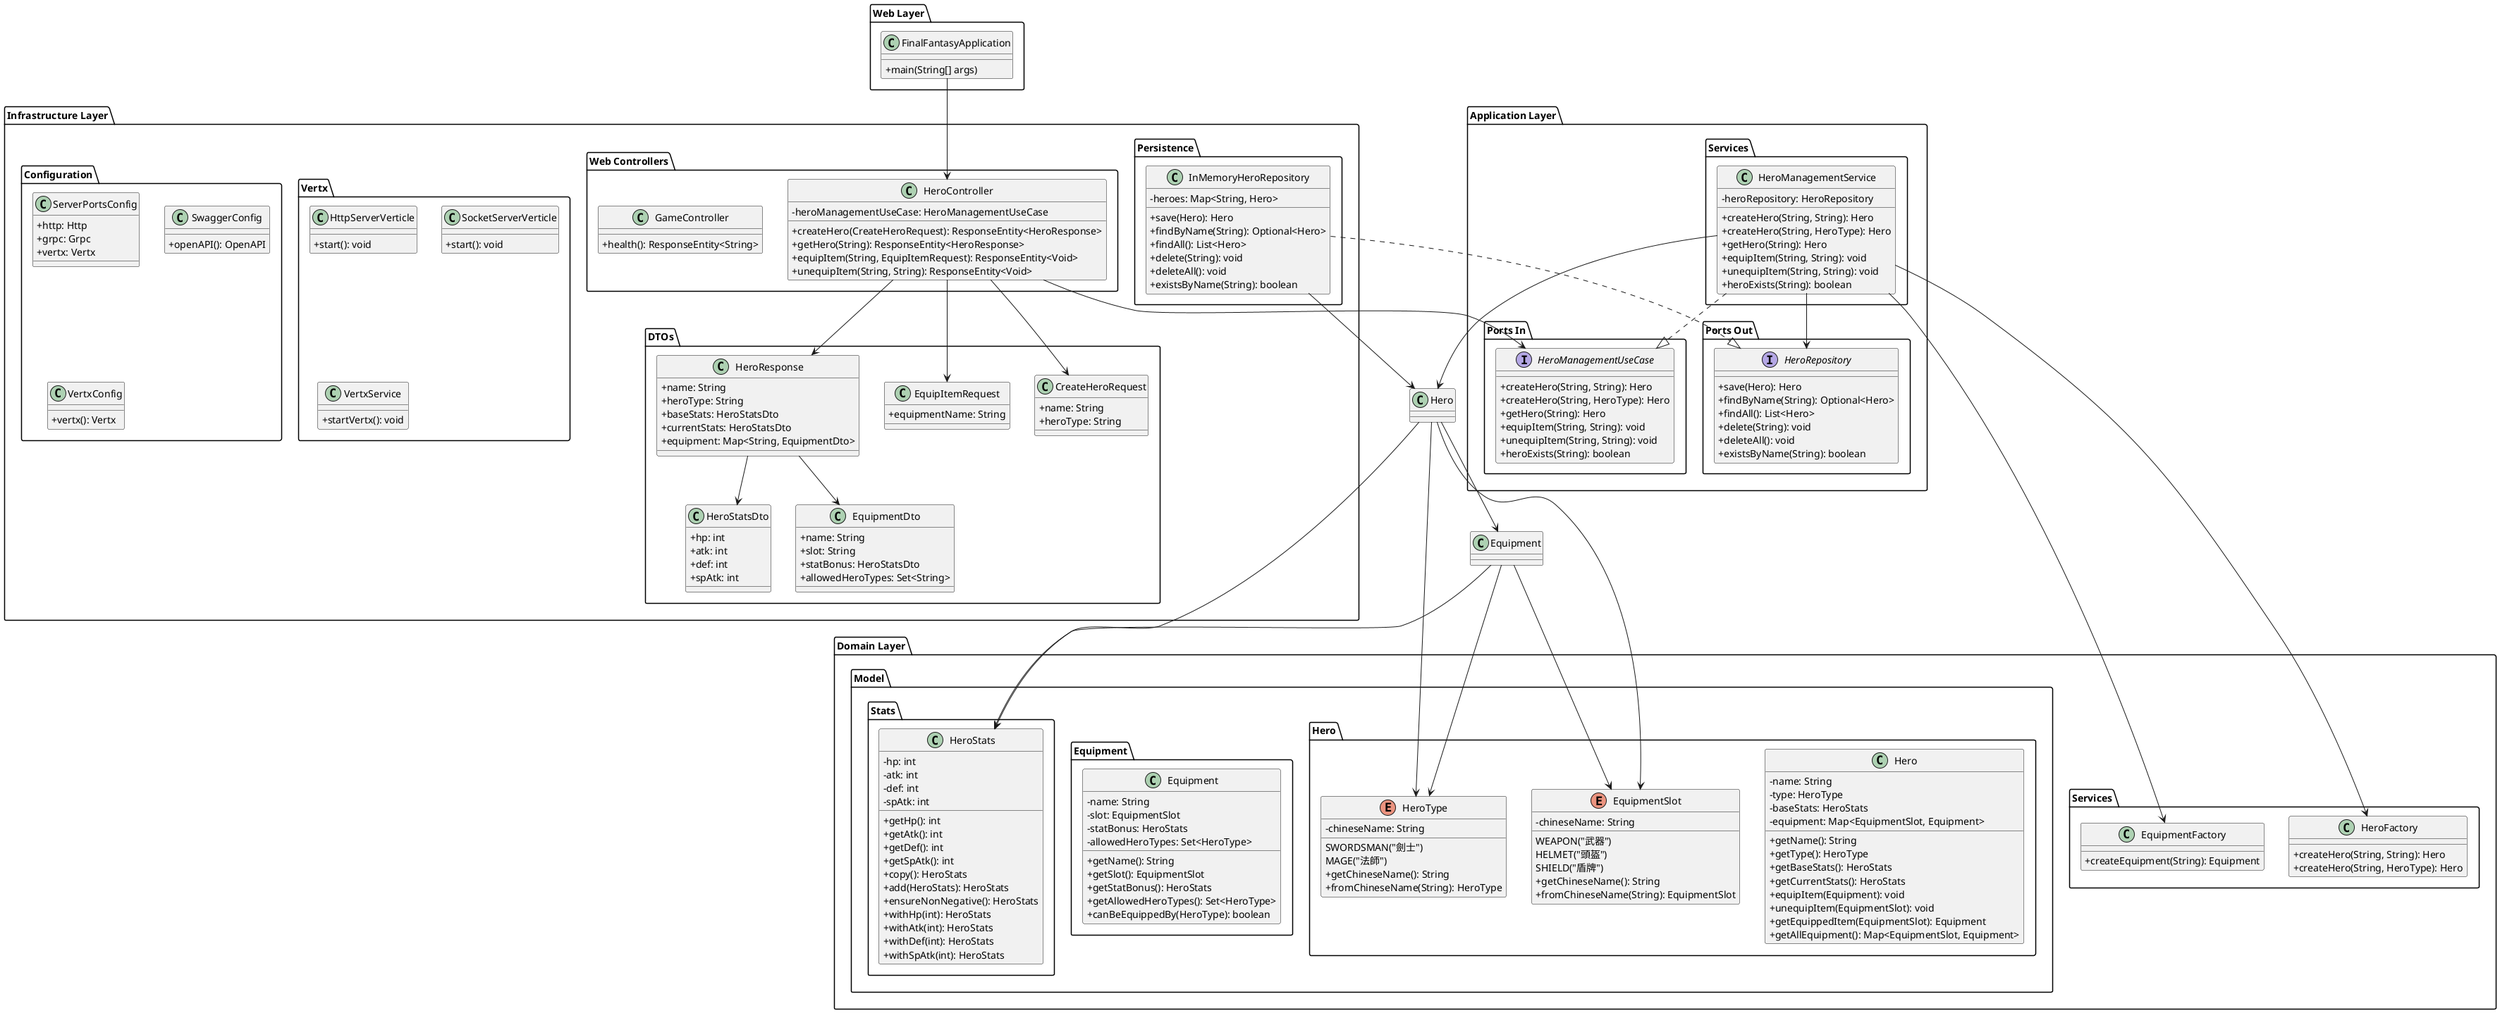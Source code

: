 @startuml Overall Architecture
skinparam classAttributeIconSize 0
!define RECTANGLE class

package "Web Layer" {
  class FinalFantasyApplication {
    +main(String[] args)
  }
}

package "Infrastructure Layer" {
  package "Web Controllers" {
    class HeroController {
      -heroManagementUseCase: HeroManagementUseCase
      +createHero(CreateHeroRequest): ResponseEntity<HeroResponse>
      +getHero(String): ResponseEntity<HeroResponse>
      +equipItem(String, EquipItemRequest): ResponseEntity<Void>
      +unequipItem(String, String): ResponseEntity<Void>
    }
    
    class GameController {
      +health(): ResponseEntity<String>
    }
  }
  
  package "DTOs" {
    class CreateHeroRequest {
      +name: String
      +heroType: String
    }
    
    class EquipItemRequest {
      +equipmentName: String
    }
    
    class HeroResponse {
      +name: String
      +heroType: String
      +baseStats: HeroStatsDto
      +currentStats: HeroStatsDto
      +equipment: Map<String, EquipmentDto>
    }
    
    class HeroStatsDto {
      +hp: int
      +atk: int
      +def: int
      +spAtk: int
    }
    
    class EquipmentDto {
      +name: String
      +slot: String
      +statBonus: HeroStatsDto
      +allowedHeroTypes: Set<String>
    }
  }
  
  package "Persistence" {
    class InMemoryHeroRepository {
      -heroes: Map<String, Hero>
      +save(Hero): Hero
      +findByName(String): Optional<Hero>
      +findAll(): List<Hero>
      +delete(String): void
      +deleteAll(): void
      +existsByName(String): boolean
    }
  }
  
  package "Vertx" {
    class HttpServerVerticle {
      +start(): void
    }
    
    class SocketServerVerticle {
      +start(): void
    }
    
    class VertxService {
      +startVertx(): void
    }
  }
  
  package "Configuration" {
    class ServerPortsConfig {
      +http: Http
      +grpc: Grpc
      +vertx: Vertx
    }
    
    class SwaggerConfig {
      +openAPI(): OpenAPI
    }
    
    class VertxConfig {
      +vertx(): Vertx
    }
  }
}

package "Application Layer" {
  package "Ports In" {
    interface HeroManagementUseCase {
      +createHero(String, String): Hero
      +createHero(String, HeroType): Hero
      +getHero(String): Hero
      +equipItem(String, String): void
      +unequipItem(String, String): void
      +heroExists(String): boolean
    }
  }
  
  package "Ports Out" {
    interface HeroRepository {
      +save(Hero): Hero
      +findByName(String): Optional<Hero>
      +findAll(): List<Hero>
      +delete(String): void
      +deleteAll(): void
      +existsByName(String): boolean
    }
  }
  
  package "Services" {
    class HeroManagementService {
      -heroRepository: HeroRepository
      +createHero(String, String): Hero
      +createHero(String, HeroType): Hero
      +getHero(String): Hero
      +equipItem(String, String): void
      +unequipItem(String, String): void
      +heroExists(String): boolean
    }
  }
}

package "Domain Layer" {
  package "Model" {
    package "Hero" {
      class Hero {
        -name: String
        -type: HeroType
        -baseStats: HeroStats
        -equipment: Map<EquipmentSlot, Equipment>
        +getName(): String
        +getType(): HeroType
        +getBaseStats(): HeroStats
        +getCurrentStats(): HeroStats
        +equipItem(Equipment): void
        +unequipItem(EquipmentSlot): void
        +getEquippedItem(EquipmentSlot): Equipment
        +getAllEquipment(): Map<EquipmentSlot, Equipment>
      }
      
      enum HeroType {
        SWORDSMAN("劍士")
        MAGE("法師")
        -chineseName: String
        +getChineseName(): String
        +fromChineseName(String): HeroType
      }
      
      enum EquipmentSlot {
        WEAPON("武器")
        HELMET("頭盔")
        SHIELD("盾牌")
        -chineseName: String
        +getChineseName(): String
        +fromChineseName(String): EquipmentSlot
      }
    }
    
    package "Equipment" {
      class Equipment {
        -name: String
        -slot: EquipmentSlot
        -statBonus: HeroStats
        -allowedHeroTypes: Set<HeroType>
        +getName(): String
        +getSlot(): EquipmentSlot
        +getStatBonus(): HeroStats
        +getAllowedHeroTypes(): Set<HeroType>
        +canBeEquippedBy(HeroType): boolean
      }
    }
    
    package "Stats" {
      class HeroStats {
        -hp: int
        -atk: int
        -def: int
        -spAtk: int
        +getHp(): int
        +getAtk(): int
        +getDef(): int
        +getSpAtk(): int
        +copy(): HeroStats
        +add(HeroStats): HeroStats
        +ensureNonNegative(): HeroStats
        +withHp(int): HeroStats
        +withAtk(int): HeroStats
        +withDef(int): HeroStats
        +withSpAtk(int): HeroStats
      }
    }
  }
  
  package "Services" {
    class HeroFactory {
      +createHero(String, String): Hero
      +createHero(String, HeroType): Hero
    }
    
    class EquipmentFactory {
      +createEquipment(String): Equipment
    }
  }
}

' Relationships
FinalFantasyApplication --> HeroController
HeroController --> HeroManagementUseCase
HeroController --> CreateHeroRequest
HeroController --> EquipItemRequest
HeroController --> HeroResponse

HeroManagementService ..|> HeroManagementUseCase
HeroManagementService --> HeroRepository
HeroManagementService --> Hero
HeroManagementService --> HeroFactory
HeroManagementService --> EquipmentFactory

InMemoryHeroRepository ..|> HeroRepository
InMemoryHeroRepository --> Hero

Hero --> HeroType
Hero --> HeroStats
Hero --> Equipment
Hero --> EquipmentSlot

Equipment --> EquipmentSlot
Equipment --> HeroType
Equipment --> HeroStats

HeroResponse --> HeroStatsDto
HeroResponse --> EquipmentDto

@enduml